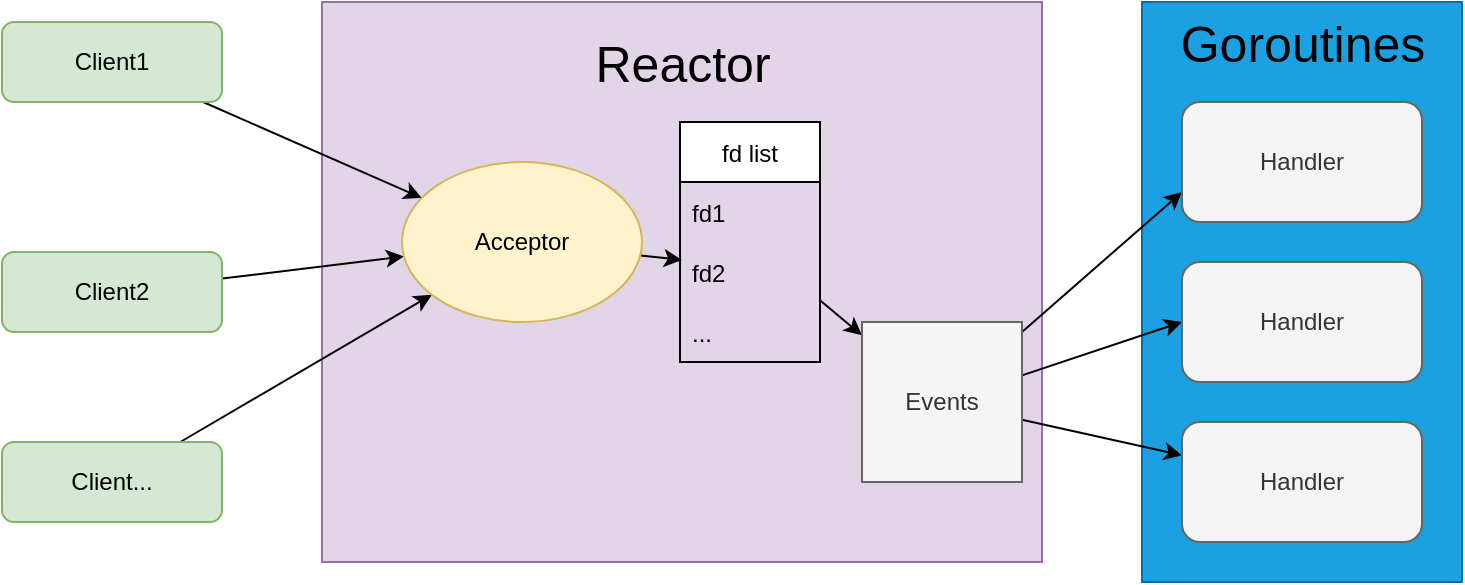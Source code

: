 <mxfile>
    <diagram id="sM9RykVaiP1Uz06nIWVf" name="第 1 页">
        <mxGraphModel dx="1107" dy="790" grid="1" gridSize="10" guides="1" tooltips="1" connect="1" arrows="1" fold="1" page="1" pageScale="1" pageWidth="827" pageHeight="1169" math="0" shadow="0">
            <root>
                <mxCell id="0"/>
                <mxCell id="1" parent="0"/>
                <mxCell id="25" value="" style="rounded=0;whiteSpace=wrap;html=1;fillColor=#1ba1e2;fontColor=#ffffff;strokeColor=#006EAF;" vertex="1" parent="1">
                    <mxGeometry x="610" y="130" width="160" height="290" as="geometry"/>
                </mxCell>
                <mxCell id="8" value="" style="rounded=0;whiteSpace=wrap;html=1;fillColor=#e1d5e7;strokeColor=#9673a6;" vertex="1" parent="1">
                    <mxGeometry x="200" y="130" width="360" height="280" as="geometry"/>
                </mxCell>
                <mxCell id="11" value="" style="edgeStyle=none;html=1;" edge="1" parent="1" source="3" target="9">
                    <mxGeometry relative="1" as="geometry"/>
                </mxCell>
                <mxCell id="3" value="Client1" style="rounded=1;whiteSpace=wrap;html=1;fillColor=#d5e8d4;strokeColor=#82b366;" vertex="1" parent="1">
                    <mxGeometry x="40" y="140" width="110" height="40" as="geometry"/>
                </mxCell>
                <mxCell id="12" value="" style="edgeStyle=none;html=1;" edge="1" parent="1" source="5" target="9">
                    <mxGeometry relative="1" as="geometry"/>
                </mxCell>
                <mxCell id="5" value="Client2" style="rounded=1;whiteSpace=wrap;html=1;fillColor=#d5e8d4;strokeColor=#82b366;" vertex="1" parent="1">
                    <mxGeometry x="40" y="255" width="110" height="40" as="geometry"/>
                </mxCell>
                <mxCell id="13" value="" style="edgeStyle=none;html=1;" edge="1" parent="1" source="6" target="9">
                    <mxGeometry relative="1" as="geometry"/>
                </mxCell>
                <mxCell id="6" value="Client..." style="rounded=1;whiteSpace=wrap;html=1;fillColor=#d5e8d4;strokeColor=#82b366;" vertex="1" parent="1">
                    <mxGeometry x="40" y="350" width="110" height="40" as="geometry"/>
                </mxCell>
                <mxCell id="18" value="" style="edgeStyle=none;html=1;entryX=0.014;entryY=0.3;entryDx=0;entryDy=0;entryPerimeter=0;" edge="1" parent="1" source="9" target="16">
                    <mxGeometry relative="1" as="geometry"/>
                </mxCell>
                <mxCell id="9" value="Acceptor" style="ellipse;whiteSpace=wrap;html=1;fillColor=#fff2cc;strokeColor=#d6b656;" vertex="1" parent="1">
                    <mxGeometry x="240" y="210" width="120" height="80" as="geometry"/>
                </mxCell>
                <mxCell id="20" value="" style="edgeStyle=none;html=1;" edge="1" parent="1" source="14" target="19">
                    <mxGeometry relative="1" as="geometry"/>
                </mxCell>
                <mxCell id="14" value="fd list" style="swimlane;fontStyle=0;childLayout=stackLayout;horizontal=1;startSize=30;horizontalStack=0;resizeParent=1;resizeParentMax=0;resizeLast=0;collapsible=1;marginBottom=0;" vertex="1" parent="1">
                    <mxGeometry x="379" y="190" width="70" height="120" as="geometry"/>
                </mxCell>
                <mxCell id="15" value="fd1" style="text;strokeColor=none;fillColor=none;align=left;verticalAlign=middle;spacingLeft=4;spacingRight=4;overflow=hidden;points=[[0,0.5],[1,0.5]];portConstraint=eastwest;rotatable=0;" vertex="1" parent="14">
                    <mxGeometry y="30" width="70" height="30" as="geometry"/>
                </mxCell>
                <mxCell id="16" value="fd2" style="text;strokeColor=none;fillColor=none;align=left;verticalAlign=middle;spacingLeft=4;spacingRight=4;overflow=hidden;points=[[0,0.5],[1,0.5]];portConstraint=eastwest;rotatable=0;" vertex="1" parent="14">
                    <mxGeometry y="60" width="70" height="30" as="geometry"/>
                </mxCell>
                <mxCell id="17" value="..." style="text;strokeColor=none;fillColor=none;align=left;verticalAlign=middle;spacingLeft=4;spacingRight=4;overflow=hidden;points=[[0,0.5],[1,0.5]];portConstraint=eastwest;rotatable=0;" vertex="1" parent="14">
                    <mxGeometry y="90" width="70" height="30" as="geometry"/>
                </mxCell>
                <mxCell id="22" value="" style="edgeStyle=none;html=1;entryX=0;entryY=0.5;entryDx=0;entryDy=0;" edge="1" parent="1" source="19" target="24">
                    <mxGeometry relative="1" as="geometry">
                        <mxPoint x="650" y="300" as="targetPoint"/>
                    </mxGeometry>
                </mxCell>
                <mxCell id="28" value="" style="edgeStyle=none;html=1;entryX=0;entryY=0.75;entryDx=0;entryDy=0;" edge="1" parent="1" source="19" target="26">
                    <mxGeometry relative="1" as="geometry"/>
                </mxCell>
                <mxCell id="31" style="edgeStyle=none;html=1;" edge="1" parent="1" source="19" target="27">
                    <mxGeometry relative="1" as="geometry"/>
                </mxCell>
                <mxCell id="19" value="Events" style="whiteSpace=wrap;html=1;aspect=fixed;fillColor=#f5f5f5;fontColor=#333333;strokeColor=#666666;" vertex="1" parent="1">
                    <mxGeometry x="470" y="290" width="80" height="80" as="geometry"/>
                </mxCell>
                <mxCell id="24" value="Handler" style="rounded=1;whiteSpace=wrap;html=1;fillColor=#f5f5f5;fontColor=#333333;strokeColor=#666666;" vertex="1" parent="1">
                    <mxGeometry x="630" y="260" width="120" height="60" as="geometry"/>
                </mxCell>
                <mxCell id="26" value="Handler" style="rounded=1;whiteSpace=wrap;html=1;fillColor=#f5f5f5;fontColor=#333333;strokeColor=#666666;" vertex="1" parent="1">
                    <mxGeometry x="630" y="180" width="120" height="60" as="geometry"/>
                </mxCell>
                <mxCell id="27" value="Handler" style="rounded=1;whiteSpace=wrap;html=1;fillColor=#f5f5f5;fontColor=#333333;strokeColor=#666666;" vertex="1" parent="1">
                    <mxGeometry x="630" y="340" width="120" height="60" as="geometry"/>
                </mxCell>
                <mxCell id="32" value="&lt;font style=&quot;font-size: 25px&quot;&gt;Reactor&lt;/font&gt;" style="text;html=1;resizable=0;autosize=1;align=center;verticalAlign=middle;points=[];fillColor=none;strokeColor=none;rounded=0;" vertex="1" parent="1">
                    <mxGeometry x="330" y="150" width="100" height="20" as="geometry"/>
                </mxCell>
                <mxCell id="33" value="&lt;font style=&quot;font-size: 25px&quot;&gt;Goroutines&lt;/font&gt;" style="text;html=1;resizable=0;autosize=1;align=center;verticalAlign=middle;points=[];fillColor=none;strokeColor=none;rounded=0;" vertex="1" parent="1">
                    <mxGeometry x="620" y="140" width="140" height="20" as="geometry"/>
                </mxCell>
            </root>
        </mxGraphModel>
    </diagram>
</mxfile>